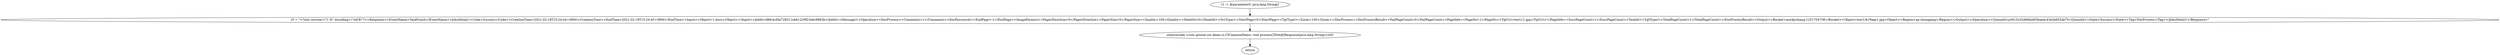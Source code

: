 digraph "unitGraph" {
    "r1 := @parameter0: java.lang.String[]"
    "r0 = \"<?xml version=\\\"1.0\\\" encoding=\\\"utf-8\\\"?><Response><EventName>TaskFinish</EventName><JobsDetail><Code>Success</Code><CreationTime>2021-02-19T15:24:44+0800</CreationTime><EndTime>2021-02-19T15:24:45+0800</EndTime><Input><Object>1.docx</Object></Input><JobId>d89c4cf4a728311ebb1229f23e6c9963b</JobId><Message/><Operation><DocProcess><Comments>1</Comments><DocPassword/><EndPage>-1</EndPage><ImageParams/><PaperDirection>0</PaperDirection><PaperSize>0</PaperSize><Quality>100</Quality><SheetId>0</SheetId><SrcType/><StartPage>0</StartPage><TgtType/><Zoom>100</Zoom></DocProcess><DocProcessResult><FailPageCount>0</FailPageCount><PageInfo><PageNo>1</PageNo><TgtUri>test1/1.jpg</TgtUri></PageInfo><SuccPageCount>1</SuccPageCount><TaskId/><TgtType/><TotalPageCount>1</TotalPageCount></DocProcessResult><Output><Bucket>markjrzhang-1251704708</Bucket><Object>test1/${Page}.jpg</Object><Region>ap-chongqing</Region></Output></Operation><QueueId>p3615c32d66fa493bae4c43a5e655ab7f</QueueId><State>Success</State><Tag>DocProcess</Tag></JobsDetail></Response>\""
    "staticinvoke <com.qcloud.cos.demo.ci.CICommonDemo: void processCINotifyResponse(java.lang.String)>(r0)"
    "return"
    "r1 := @parameter0: java.lang.String[]"->"r0 = \"<?xml version=\\\"1.0\\\" encoding=\\\"utf-8\\\"?><Response><EventName>TaskFinish</EventName><JobsDetail><Code>Success</Code><CreationTime>2021-02-19T15:24:44+0800</CreationTime><EndTime>2021-02-19T15:24:45+0800</EndTime><Input><Object>1.docx</Object></Input><JobId>d89c4cf4a728311ebb1229f23e6c9963b</JobId><Message/><Operation><DocProcess><Comments>1</Comments><DocPassword/><EndPage>-1</EndPage><ImageParams/><PaperDirection>0</PaperDirection><PaperSize>0</PaperSize><Quality>100</Quality><SheetId>0</SheetId><SrcType/><StartPage>0</StartPage><TgtType/><Zoom>100</Zoom></DocProcess><DocProcessResult><FailPageCount>0</FailPageCount><PageInfo><PageNo>1</PageNo><TgtUri>test1/1.jpg</TgtUri></PageInfo><SuccPageCount>1</SuccPageCount><TaskId/><TgtType/><TotalPageCount>1</TotalPageCount></DocProcessResult><Output><Bucket>markjrzhang-1251704708</Bucket><Object>test1/${Page}.jpg</Object><Region>ap-chongqing</Region></Output></Operation><QueueId>p3615c32d66fa493bae4c43a5e655ab7f</QueueId><State>Success</State><Tag>DocProcess</Tag></JobsDetail></Response>\"";
    "r0 = \"<?xml version=\\\"1.0\\\" encoding=\\\"utf-8\\\"?><Response><EventName>TaskFinish</EventName><JobsDetail><Code>Success</Code><CreationTime>2021-02-19T15:24:44+0800</CreationTime><EndTime>2021-02-19T15:24:45+0800</EndTime><Input><Object>1.docx</Object></Input><JobId>d89c4cf4a728311ebb1229f23e6c9963b</JobId><Message/><Operation><DocProcess><Comments>1</Comments><DocPassword/><EndPage>-1</EndPage><ImageParams/><PaperDirection>0</PaperDirection><PaperSize>0</PaperSize><Quality>100</Quality><SheetId>0</SheetId><SrcType/><StartPage>0</StartPage><TgtType/><Zoom>100</Zoom></DocProcess><DocProcessResult><FailPageCount>0</FailPageCount><PageInfo><PageNo>1</PageNo><TgtUri>test1/1.jpg</TgtUri></PageInfo><SuccPageCount>1</SuccPageCount><TaskId/><TgtType/><TotalPageCount>1</TotalPageCount></DocProcessResult><Output><Bucket>markjrzhang-1251704708</Bucket><Object>test1/${Page}.jpg</Object><Region>ap-chongqing</Region></Output></Operation><QueueId>p3615c32d66fa493bae4c43a5e655ab7f</QueueId><State>Success</State><Tag>DocProcess</Tag></JobsDetail></Response>\""->"staticinvoke <com.qcloud.cos.demo.ci.CICommonDemo: void processCINotifyResponse(java.lang.String)>(r0)";
    "staticinvoke <com.qcloud.cos.demo.ci.CICommonDemo: void processCINotifyResponse(java.lang.String)>(r0)"->"return";
}

